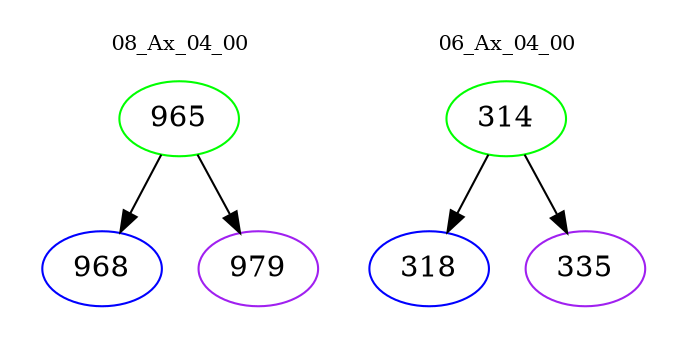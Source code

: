 digraph{
subgraph cluster_0 {
color = white
label = "08_Ax_04_00";
fontsize=10;
T0_965 [label="965", color="green"]
T0_965 -> T0_968 [color="black"]
T0_968 [label="968", color="blue"]
T0_965 -> T0_979 [color="black"]
T0_979 [label="979", color="purple"]
}
subgraph cluster_1 {
color = white
label = "06_Ax_04_00";
fontsize=10;
T1_314 [label="314", color="green"]
T1_314 -> T1_318 [color="black"]
T1_318 [label="318", color="blue"]
T1_314 -> T1_335 [color="black"]
T1_335 [label="335", color="purple"]
}
}
